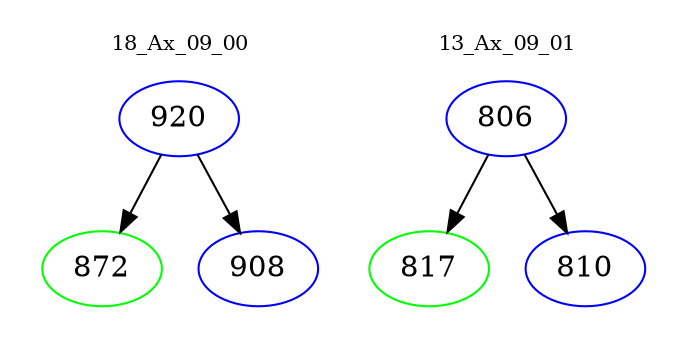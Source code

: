 digraph{
subgraph cluster_0 {
color = white
label = "18_Ax_09_00";
fontsize=10;
T0_920 [label="920", color="blue"]
T0_920 -> T0_872 [color="black"]
T0_872 [label="872", color="green"]
T0_920 -> T0_908 [color="black"]
T0_908 [label="908", color="blue"]
}
subgraph cluster_1 {
color = white
label = "13_Ax_09_01";
fontsize=10;
T1_806 [label="806", color="blue"]
T1_806 -> T1_817 [color="black"]
T1_817 [label="817", color="green"]
T1_806 -> T1_810 [color="black"]
T1_810 [label="810", color="blue"]
}
}
